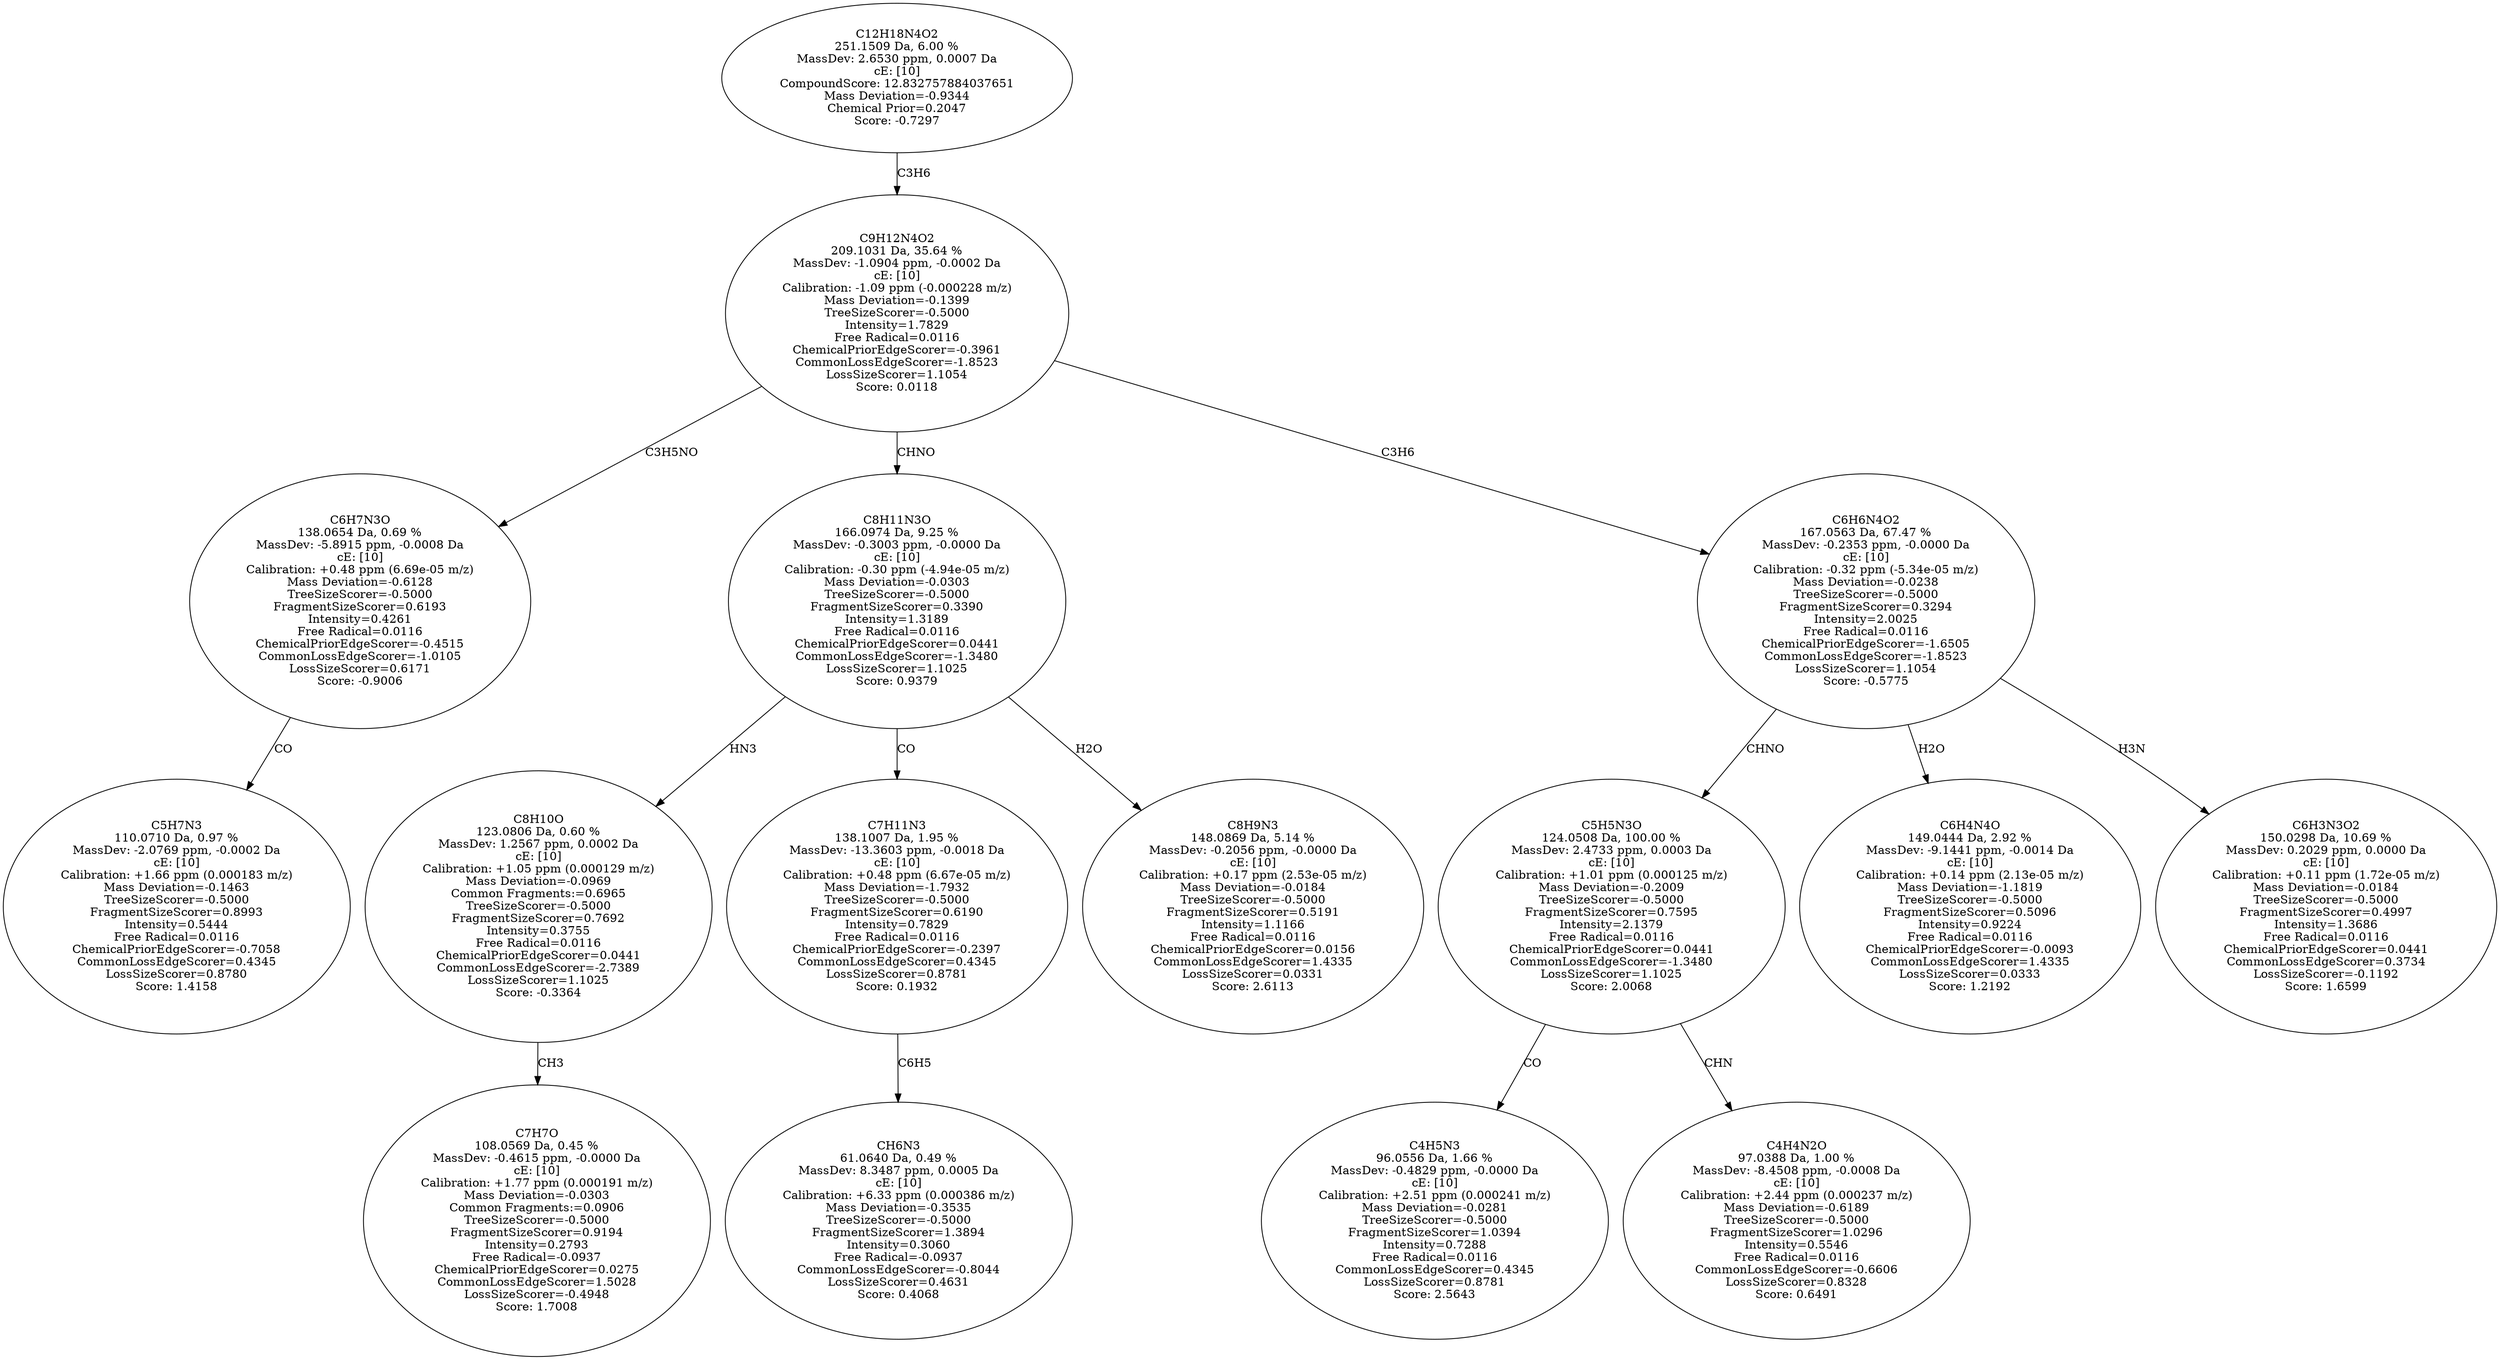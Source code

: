 strict digraph {
v1 [label="C5H7N3\n110.0710 Da, 0.97 %\nMassDev: -2.0769 ppm, -0.0002 Da\ncE: [10]\nCalibration: +1.66 ppm (0.000183 m/z)\nMass Deviation=-0.1463\nTreeSizeScorer=-0.5000\nFragmentSizeScorer=0.8993\nIntensity=0.5444\nFree Radical=0.0116\nChemicalPriorEdgeScorer=-0.7058\nCommonLossEdgeScorer=0.4345\nLossSizeScorer=0.8780\nScore: 1.4158"];
v2 [label="C6H7N3O\n138.0654 Da, 0.69 %\nMassDev: -5.8915 ppm, -0.0008 Da\ncE: [10]\nCalibration: +0.48 ppm (6.69e-05 m/z)\nMass Deviation=-0.6128\nTreeSizeScorer=-0.5000\nFragmentSizeScorer=0.6193\nIntensity=0.4261\nFree Radical=0.0116\nChemicalPriorEdgeScorer=-0.4515\nCommonLossEdgeScorer=-1.0105\nLossSizeScorer=0.6171\nScore: -0.9006"];
v3 [label="C7H7O\n108.0569 Da, 0.45 %\nMassDev: -0.4615 ppm, -0.0000 Da\ncE: [10]\nCalibration: +1.77 ppm (0.000191 m/z)\nMass Deviation=-0.0303\nCommon Fragments:=0.0906\nTreeSizeScorer=-0.5000\nFragmentSizeScorer=0.9194\nIntensity=0.2793\nFree Radical=-0.0937\nChemicalPriorEdgeScorer=0.0275\nCommonLossEdgeScorer=1.5028\nLossSizeScorer=-0.4948\nScore: 1.7008"];
v4 [label="C8H10O\n123.0806 Da, 0.60 %\nMassDev: 1.2567 ppm, 0.0002 Da\ncE: [10]\nCalibration: +1.05 ppm (0.000129 m/z)\nMass Deviation=-0.0969\nCommon Fragments:=0.6965\nTreeSizeScorer=-0.5000\nFragmentSizeScorer=0.7692\nIntensity=0.3755\nFree Radical=0.0116\nChemicalPriorEdgeScorer=0.0441\nCommonLossEdgeScorer=-2.7389\nLossSizeScorer=1.1025\nScore: -0.3364"];
v5 [label="CH6N3\n61.0640 Da, 0.49 %\nMassDev: 8.3487 ppm, 0.0005 Da\ncE: [10]\nCalibration: +6.33 ppm (0.000386 m/z)\nMass Deviation=-0.3535\nTreeSizeScorer=-0.5000\nFragmentSizeScorer=1.3894\nIntensity=0.3060\nFree Radical=-0.0937\nCommonLossEdgeScorer=-0.8044\nLossSizeScorer=0.4631\nScore: 0.4068"];
v6 [label="C7H11N3\n138.1007 Da, 1.95 %\nMassDev: -13.3603 ppm, -0.0018 Da\ncE: [10]\nCalibration: +0.48 ppm (6.67e-05 m/z)\nMass Deviation=-1.7932\nTreeSizeScorer=-0.5000\nFragmentSizeScorer=0.6190\nIntensity=0.7829\nFree Radical=0.0116\nChemicalPriorEdgeScorer=-0.2397\nCommonLossEdgeScorer=0.4345\nLossSizeScorer=0.8781\nScore: 0.1932"];
v7 [label="C8H9N3\n148.0869 Da, 5.14 %\nMassDev: -0.2056 ppm, -0.0000 Da\ncE: [10]\nCalibration: +0.17 ppm (2.53e-05 m/z)\nMass Deviation=-0.0184\nTreeSizeScorer=-0.5000\nFragmentSizeScorer=0.5191\nIntensity=1.1166\nFree Radical=0.0116\nChemicalPriorEdgeScorer=0.0156\nCommonLossEdgeScorer=1.4335\nLossSizeScorer=0.0331\nScore: 2.6113"];
v8 [label="C8H11N3O\n166.0974 Da, 9.25 %\nMassDev: -0.3003 ppm, -0.0000 Da\ncE: [10]\nCalibration: -0.30 ppm (-4.94e-05 m/z)\nMass Deviation=-0.0303\nTreeSizeScorer=-0.5000\nFragmentSizeScorer=0.3390\nIntensity=1.3189\nFree Radical=0.0116\nChemicalPriorEdgeScorer=0.0441\nCommonLossEdgeScorer=-1.3480\nLossSizeScorer=1.1025\nScore: 0.9379"];
v9 [label="C4H5N3\n96.0556 Da, 1.66 %\nMassDev: -0.4829 ppm, -0.0000 Da\ncE: [10]\nCalibration: +2.51 ppm (0.000241 m/z)\nMass Deviation=-0.0281\nTreeSizeScorer=-0.5000\nFragmentSizeScorer=1.0394\nIntensity=0.7288\nFree Radical=0.0116\nCommonLossEdgeScorer=0.4345\nLossSizeScorer=0.8781\nScore: 2.5643"];
v10 [label="C4H4N2O\n97.0388 Da, 1.00 %\nMassDev: -8.4508 ppm, -0.0008 Da\ncE: [10]\nCalibration: +2.44 ppm (0.000237 m/z)\nMass Deviation=-0.6189\nTreeSizeScorer=-0.5000\nFragmentSizeScorer=1.0296\nIntensity=0.5546\nFree Radical=0.0116\nCommonLossEdgeScorer=-0.6606\nLossSizeScorer=0.8328\nScore: 0.6491"];
v11 [label="C5H5N3O\n124.0508 Da, 100.00 %\nMassDev: 2.4733 ppm, 0.0003 Da\ncE: [10]\nCalibration: +1.01 ppm (0.000125 m/z)\nMass Deviation=-0.2009\nTreeSizeScorer=-0.5000\nFragmentSizeScorer=0.7595\nIntensity=2.1379\nFree Radical=0.0116\nChemicalPriorEdgeScorer=0.0441\nCommonLossEdgeScorer=-1.3480\nLossSizeScorer=1.1025\nScore: 2.0068"];
v12 [label="C6H4N4O\n149.0444 Da, 2.92 %\nMassDev: -9.1441 ppm, -0.0014 Da\ncE: [10]\nCalibration: +0.14 ppm (2.13e-05 m/z)\nMass Deviation=-1.1819\nTreeSizeScorer=-0.5000\nFragmentSizeScorer=0.5096\nIntensity=0.9224\nFree Radical=0.0116\nChemicalPriorEdgeScorer=-0.0093\nCommonLossEdgeScorer=1.4335\nLossSizeScorer=0.0333\nScore: 1.2192"];
v13 [label="C6H3N3O2\n150.0298 Da, 10.69 %\nMassDev: 0.2029 ppm, 0.0000 Da\ncE: [10]\nCalibration: +0.11 ppm (1.72e-05 m/z)\nMass Deviation=-0.0184\nTreeSizeScorer=-0.5000\nFragmentSizeScorer=0.4997\nIntensity=1.3686\nFree Radical=0.0116\nChemicalPriorEdgeScorer=0.0441\nCommonLossEdgeScorer=0.3734\nLossSizeScorer=-0.1192\nScore: 1.6599"];
v14 [label="C6H6N4O2\n167.0563 Da, 67.47 %\nMassDev: -0.2353 ppm, -0.0000 Da\ncE: [10]\nCalibration: -0.32 ppm (-5.34e-05 m/z)\nMass Deviation=-0.0238\nTreeSizeScorer=-0.5000\nFragmentSizeScorer=0.3294\nIntensity=2.0025\nFree Radical=0.0116\nChemicalPriorEdgeScorer=-1.6505\nCommonLossEdgeScorer=-1.8523\nLossSizeScorer=1.1054\nScore: -0.5775"];
v15 [label="C9H12N4O2\n209.1031 Da, 35.64 %\nMassDev: -1.0904 ppm, -0.0002 Da\ncE: [10]\nCalibration: -1.09 ppm (-0.000228 m/z)\nMass Deviation=-0.1399\nTreeSizeScorer=-0.5000\nIntensity=1.7829\nFree Radical=0.0116\nChemicalPriorEdgeScorer=-0.3961\nCommonLossEdgeScorer=-1.8523\nLossSizeScorer=1.1054\nScore: 0.0118"];
v16 [label="C12H18N4O2\n251.1509 Da, 6.00 %\nMassDev: 2.6530 ppm, 0.0007 Da\ncE: [10]\nCompoundScore: 12.832757884037651\nMass Deviation=-0.9344\nChemical Prior=0.2047\nScore: -0.7297"];
v2 -> v1 [label="CO"];
v15 -> v2 [label="C3H5NO"];
v4 -> v3 [label="CH3"];
v8 -> v4 [label="HN3"];
v6 -> v5 [label="C6H5"];
v8 -> v6 [label="CO"];
v8 -> v7 [label="H2O"];
v15 -> v8 [label="CHNO"];
v11 -> v9 [label="CO"];
v11 -> v10 [label="CHN"];
v14 -> v11 [label="CHNO"];
v14 -> v12 [label="H2O"];
v14 -> v13 [label="H3N"];
v15 -> v14 [label="C3H6"];
v16 -> v15 [label="C3H6"];
}